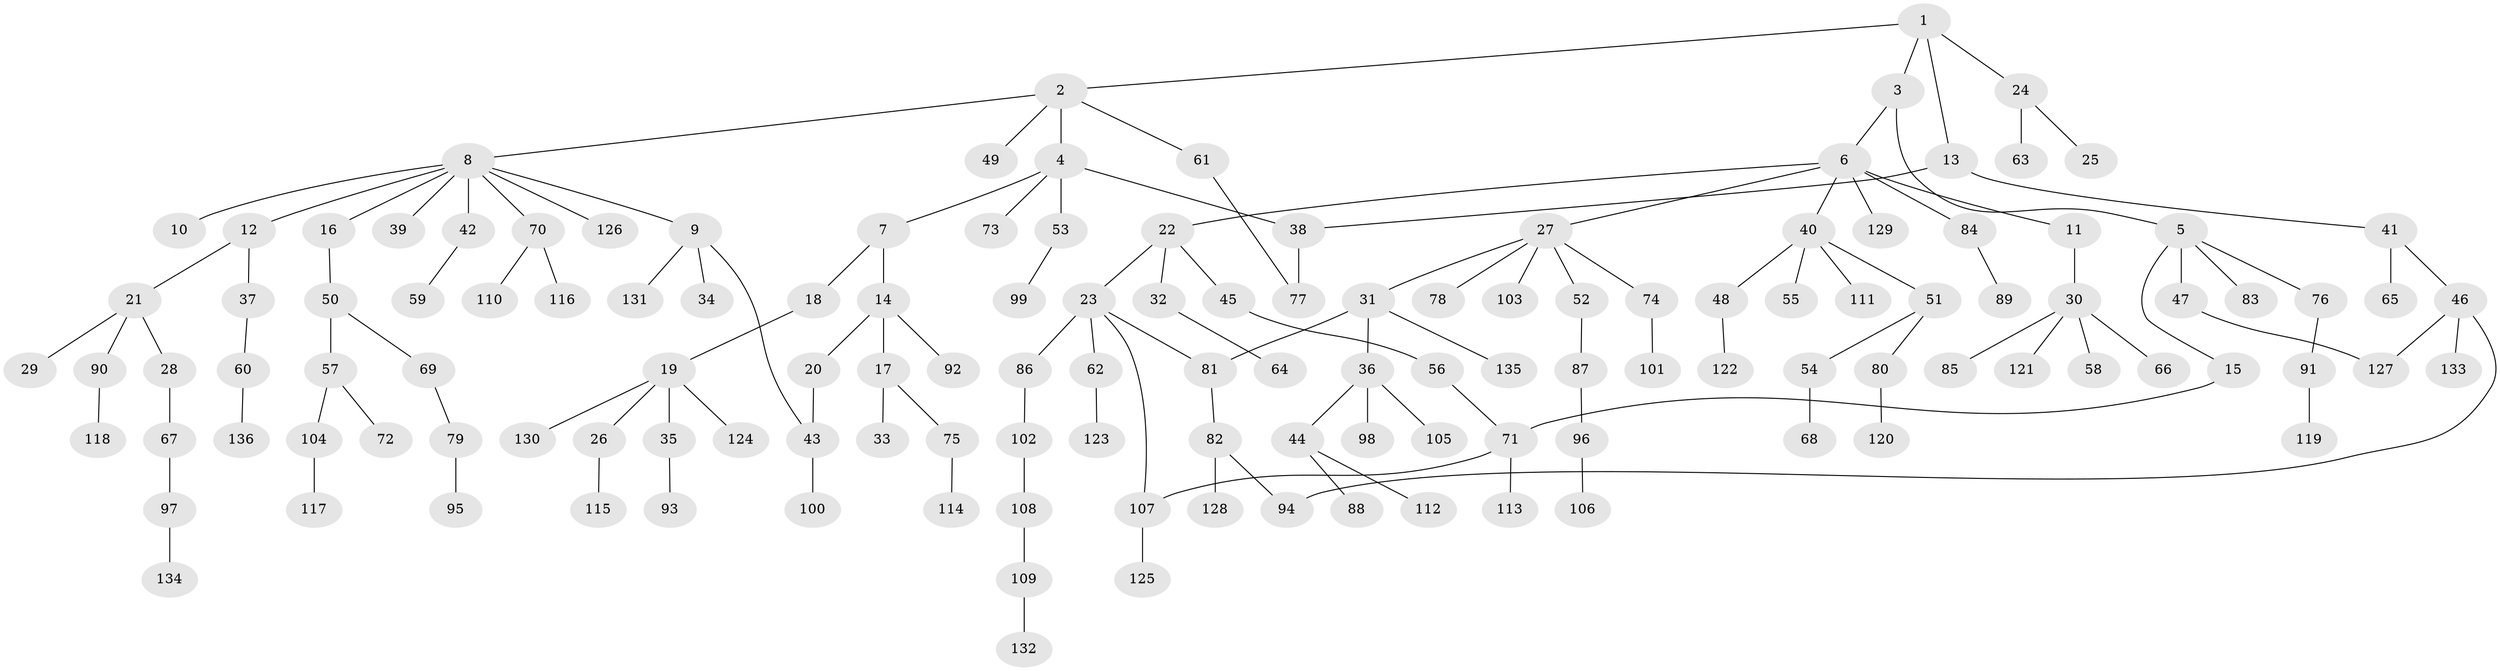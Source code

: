 // Generated by graph-tools (version 1.1) at 2025/41/03/09/25 04:41:19]
// undirected, 136 vertices, 143 edges
graph export_dot {
graph [start="1"]
  node [color=gray90,style=filled];
  1;
  2;
  3;
  4;
  5;
  6;
  7;
  8;
  9;
  10;
  11;
  12;
  13;
  14;
  15;
  16;
  17;
  18;
  19;
  20;
  21;
  22;
  23;
  24;
  25;
  26;
  27;
  28;
  29;
  30;
  31;
  32;
  33;
  34;
  35;
  36;
  37;
  38;
  39;
  40;
  41;
  42;
  43;
  44;
  45;
  46;
  47;
  48;
  49;
  50;
  51;
  52;
  53;
  54;
  55;
  56;
  57;
  58;
  59;
  60;
  61;
  62;
  63;
  64;
  65;
  66;
  67;
  68;
  69;
  70;
  71;
  72;
  73;
  74;
  75;
  76;
  77;
  78;
  79;
  80;
  81;
  82;
  83;
  84;
  85;
  86;
  87;
  88;
  89;
  90;
  91;
  92;
  93;
  94;
  95;
  96;
  97;
  98;
  99;
  100;
  101;
  102;
  103;
  104;
  105;
  106;
  107;
  108;
  109;
  110;
  111;
  112;
  113;
  114;
  115;
  116;
  117;
  118;
  119;
  120;
  121;
  122;
  123;
  124;
  125;
  126;
  127;
  128;
  129;
  130;
  131;
  132;
  133;
  134;
  135;
  136;
  1 -- 2;
  1 -- 3;
  1 -- 13;
  1 -- 24;
  2 -- 4;
  2 -- 8;
  2 -- 49;
  2 -- 61;
  3 -- 5;
  3 -- 6;
  4 -- 7;
  4 -- 53;
  4 -- 73;
  4 -- 38;
  5 -- 15;
  5 -- 47;
  5 -- 76;
  5 -- 83;
  6 -- 11;
  6 -- 22;
  6 -- 27;
  6 -- 40;
  6 -- 84;
  6 -- 129;
  7 -- 14;
  7 -- 18;
  8 -- 9;
  8 -- 10;
  8 -- 12;
  8 -- 16;
  8 -- 39;
  8 -- 42;
  8 -- 70;
  8 -- 126;
  9 -- 34;
  9 -- 131;
  9 -- 43;
  11 -- 30;
  12 -- 21;
  12 -- 37;
  13 -- 38;
  13 -- 41;
  14 -- 17;
  14 -- 20;
  14 -- 92;
  15 -- 71;
  16 -- 50;
  17 -- 33;
  17 -- 75;
  18 -- 19;
  19 -- 26;
  19 -- 35;
  19 -- 124;
  19 -- 130;
  20 -- 43;
  21 -- 28;
  21 -- 29;
  21 -- 90;
  22 -- 23;
  22 -- 32;
  22 -- 45;
  23 -- 62;
  23 -- 81;
  23 -- 86;
  23 -- 107;
  24 -- 25;
  24 -- 63;
  26 -- 115;
  27 -- 31;
  27 -- 52;
  27 -- 74;
  27 -- 78;
  27 -- 103;
  28 -- 67;
  30 -- 58;
  30 -- 66;
  30 -- 85;
  30 -- 121;
  31 -- 36;
  31 -- 135;
  31 -- 81;
  32 -- 64;
  35 -- 93;
  36 -- 44;
  36 -- 98;
  36 -- 105;
  37 -- 60;
  38 -- 77;
  40 -- 48;
  40 -- 51;
  40 -- 55;
  40 -- 111;
  41 -- 46;
  41 -- 65;
  42 -- 59;
  43 -- 100;
  44 -- 88;
  44 -- 112;
  45 -- 56;
  46 -- 127;
  46 -- 133;
  46 -- 94;
  47 -- 127;
  48 -- 122;
  50 -- 57;
  50 -- 69;
  51 -- 54;
  51 -- 80;
  52 -- 87;
  53 -- 99;
  54 -- 68;
  56 -- 71;
  57 -- 72;
  57 -- 104;
  60 -- 136;
  61 -- 77;
  62 -- 123;
  67 -- 97;
  69 -- 79;
  70 -- 110;
  70 -- 116;
  71 -- 113;
  71 -- 107;
  74 -- 101;
  75 -- 114;
  76 -- 91;
  79 -- 95;
  80 -- 120;
  81 -- 82;
  82 -- 94;
  82 -- 128;
  84 -- 89;
  86 -- 102;
  87 -- 96;
  90 -- 118;
  91 -- 119;
  96 -- 106;
  97 -- 134;
  102 -- 108;
  104 -- 117;
  107 -- 125;
  108 -- 109;
  109 -- 132;
}
